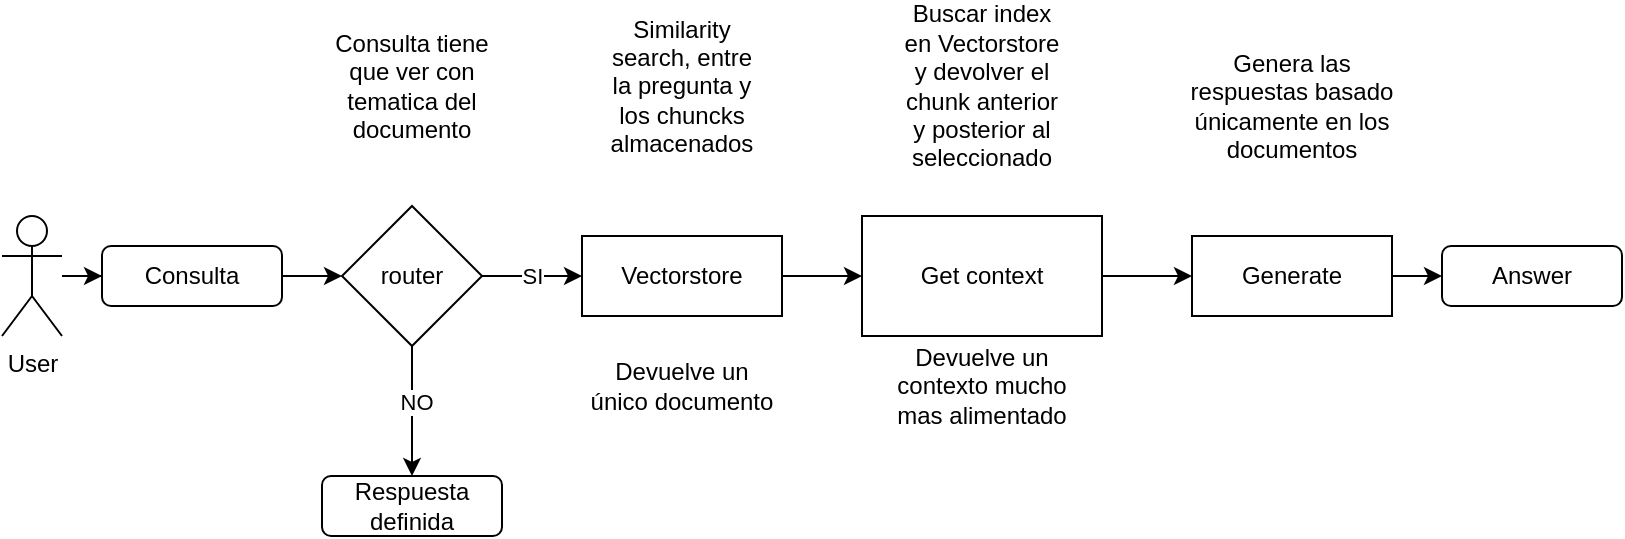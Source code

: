 <mxfile version="26.0.11">
  <diagram name="Página-1" id="djVt8h2rkGTka7wYqlxK">
    <mxGraphModel dx="1050" dy="522" grid="1" gridSize="10" guides="1" tooltips="1" connect="1" arrows="1" fold="1" page="1" pageScale="1" pageWidth="827" pageHeight="1169" math="0" shadow="0">
      <root>
        <mxCell id="0" />
        <mxCell id="1" parent="0" />
        <mxCell id="zHeBslHUhrJYQ3Cwp1fI-3" value="" style="edgeStyle=orthogonalEdgeStyle;rounded=0;orthogonalLoop=1;jettySize=auto;html=1;" edge="1" parent="1" source="zHeBslHUhrJYQ3Cwp1fI-1" target="zHeBslHUhrJYQ3Cwp1fI-2">
          <mxGeometry relative="1" as="geometry" />
        </mxCell>
        <mxCell id="zHeBslHUhrJYQ3Cwp1fI-1" value="User" style="shape=umlActor;verticalLabelPosition=bottom;verticalAlign=top;html=1;outlineConnect=0;" vertex="1" parent="1">
          <mxGeometry x="150" y="140" width="30" height="60" as="geometry" />
        </mxCell>
        <mxCell id="zHeBslHUhrJYQ3Cwp1fI-5" style="edgeStyle=orthogonalEdgeStyle;rounded=0;orthogonalLoop=1;jettySize=auto;html=1;entryX=0;entryY=0.5;entryDx=0;entryDy=0;" edge="1" parent="1" source="zHeBslHUhrJYQ3Cwp1fI-2" target="zHeBslHUhrJYQ3Cwp1fI-4">
          <mxGeometry relative="1" as="geometry" />
        </mxCell>
        <mxCell id="zHeBslHUhrJYQ3Cwp1fI-2" value="Consulta" style="rounded=1;whiteSpace=wrap;html=1;" vertex="1" parent="1">
          <mxGeometry x="200" y="155" width="90" height="30" as="geometry" />
        </mxCell>
        <mxCell id="zHeBslHUhrJYQ3Cwp1fI-8" style="edgeStyle=orthogonalEdgeStyle;rounded=0;orthogonalLoop=1;jettySize=auto;html=1;" edge="1" parent="1" source="zHeBslHUhrJYQ3Cwp1fI-4" target="zHeBslHUhrJYQ3Cwp1fI-7">
          <mxGeometry relative="1" as="geometry" />
        </mxCell>
        <mxCell id="zHeBslHUhrJYQ3Cwp1fI-10" value="NO" style="edgeLabel;html=1;align=center;verticalAlign=middle;resizable=0;points=[];" vertex="1" connectable="0" parent="zHeBslHUhrJYQ3Cwp1fI-8">
          <mxGeometry x="-0.145" y="2" relative="1" as="geometry">
            <mxPoint as="offset" />
          </mxGeometry>
        </mxCell>
        <mxCell id="zHeBslHUhrJYQ3Cwp1fI-12" value="SI" style="edgeStyle=orthogonalEdgeStyle;rounded=0;orthogonalLoop=1;jettySize=auto;html=1;entryX=0;entryY=0.5;entryDx=0;entryDy=0;" edge="1" parent="1" source="zHeBslHUhrJYQ3Cwp1fI-4" target="zHeBslHUhrJYQ3Cwp1fI-11">
          <mxGeometry relative="1" as="geometry" />
        </mxCell>
        <mxCell id="zHeBslHUhrJYQ3Cwp1fI-4" value="rou&lt;span style=&quot;background-color: transparent; color: light-dark(rgb(0, 0, 0), rgb(255, 255, 255));&quot;&gt;ter&lt;/span&gt;" style="rhombus;whiteSpace=wrap;html=1;" vertex="1" parent="1">
          <mxGeometry x="320" y="135" width="70" height="70" as="geometry" />
        </mxCell>
        <mxCell id="zHeBslHUhrJYQ3Cwp1fI-6" value="Consulta tiene que ver con tematica del documento" style="text;html=1;align=center;verticalAlign=middle;whiteSpace=wrap;rounded=0;" vertex="1" parent="1">
          <mxGeometry x="315" y="60" width="80" height="30" as="geometry" />
        </mxCell>
        <mxCell id="zHeBslHUhrJYQ3Cwp1fI-7" value="Respuesta definida" style="rounded=1;whiteSpace=wrap;html=1;" vertex="1" parent="1">
          <mxGeometry x="310" y="270" width="90" height="30" as="geometry" />
        </mxCell>
        <mxCell id="zHeBslHUhrJYQ3Cwp1fI-17" style="edgeStyle=orthogonalEdgeStyle;rounded=0;orthogonalLoop=1;jettySize=auto;html=1;entryX=0;entryY=0.5;entryDx=0;entryDy=0;" edge="1" parent="1" source="zHeBslHUhrJYQ3Cwp1fI-11" target="zHeBslHUhrJYQ3Cwp1fI-16">
          <mxGeometry relative="1" as="geometry" />
        </mxCell>
        <mxCell id="zHeBslHUhrJYQ3Cwp1fI-11" value="Vectorstore" style="rounded=0;whiteSpace=wrap;html=1;" vertex="1" parent="1">
          <mxGeometry x="440" y="150" width="100" height="40" as="geometry" />
        </mxCell>
        <mxCell id="zHeBslHUhrJYQ3Cwp1fI-14" value="Similarity search, entre la pregunta y los chuncks almacenados" style="text;html=1;align=center;verticalAlign=middle;whiteSpace=wrap;rounded=0;" vertex="1" parent="1">
          <mxGeometry x="450" y="60" width="80" height="30" as="geometry" />
        </mxCell>
        <mxCell id="zHeBslHUhrJYQ3Cwp1fI-15" value="Devuelve un único documento" style="text;html=1;align=center;verticalAlign=middle;whiteSpace=wrap;rounded=0;" vertex="1" parent="1">
          <mxGeometry x="440" y="210" width="100" height="30" as="geometry" />
        </mxCell>
        <mxCell id="zHeBslHUhrJYQ3Cwp1fI-21" style="edgeStyle=orthogonalEdgeStyle;rounded=0;orthogonalLoop=1;jettySize=auto;html=1;entryX=0;entryY=0.5;entryDx=0;entryDy=0;" edge="1" parent="1" source="zHeBslHUhrJYQ3Cwp1fI-16" target="zHeBslHUhrJYQ3Cwp1fI-20">
          <mxGeometry relative="1" as="geometry" />
        </mxCell>
        <mxCell id="zHeBslHUhrJYQ3Cwp1fI-16" value="Get context" style="rounded=0;whiteSpace=wrap;html=1;" vertex="1" parent="1">
          <mxGeometry x="580" y="140" width="120" height="60" as="geometry" />
        </mxCell>
        <mxCell id="zHeBslHUhrJYQ3Cwp1fI-18" value="Buscar index en Vectorstore y devolver el chunk anterior y posterior al seleccionado" style="text;html=1;align=center;verticalAlign=middle;whiteSpace=wrap;rounded=0;" vertex="1" parent="1">
          <mxGeometry x="600" y="60" width="80" height="30" as="geometry" />
        </mxCell>
        <mxCell id="zHeBslHUhrJYQ3Cwp1fI-19" value="Devuelve un contexto mucho mas alimentado" style="text;html=1;align=center;verticalAlign=middle;whiteSpace=wrap;rounded=0;" vertex="1" parent="1">
          <mxGeometry x="590" y="210" width="100" height="30" as="geometry" />
        </mxCell>
        <mxCell id="zHeBslHUhrJYQ3Cwp1fI-24" style="edgeStyle=orthogonalEdgeStyle;rounded=0;orthogonalLoop=1;jettySize=auto;html=1;entryX=0;entryY=0.5;entryDx=0;entryDy=0;" edge="1" parent="1" source="zHeBslHUhrJYQ3Cwp1fI-20" target="zHeBslHUhrJYQ3Cwp1fI-23">
          <mxGeometry relative="1" as="geometry" />
        </mxCell>
        <mxCell id="zHeBslHUhrJYQ3Cwp1fI-20" value="Generate" style="rounded=0;whiteSpace=wrap;html=1;" vertex="1" parent="1">
          <mxGeometry x="745" y="150" width="100" height="40" as="geometry" />
        </mxCell>
        <mxCell id="zHeBslHUhrJYQ3Cwp1fI-22" value="Genera las respuestas basado únicamente en los documentos" style="text;html=1;align=center;verticalAlign=middle;whiteSpace=wrap;rounded=0;" vertex="1" parent="1">
          <mxGeometry x="740" y="70" width="110" height="30" as="geometry" />
        </mxCell>
        <mxCell id="zHeBslHUhrJYQ3Cwp1fI-23" value="Answer" style="rounded=1;whiteSpace=wrap;html=1;" vertex="1" parent="1">
          <mxGeometry x="870" y="155" width="90" height="30" as="geometry" />
        </mxCell>
      </root>
    </mxGraphModel>
  </diagram>
</mxfile>
